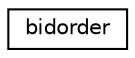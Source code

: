 digraph "Graphical Class Hierarchy"
{
  edge [fontname="Helvetica",fontsize="10",labelfontname="Helvetica",labelfontsize="10"];
  node [fontname="Helvetica",fontsize="10",shape=record];
  rankdir="LR";
  Node1 [label="bidorder",height=0.2,width=0.4,color="black", fillcolor="white", style="filled",URL="$structbidorder.html"];
}
